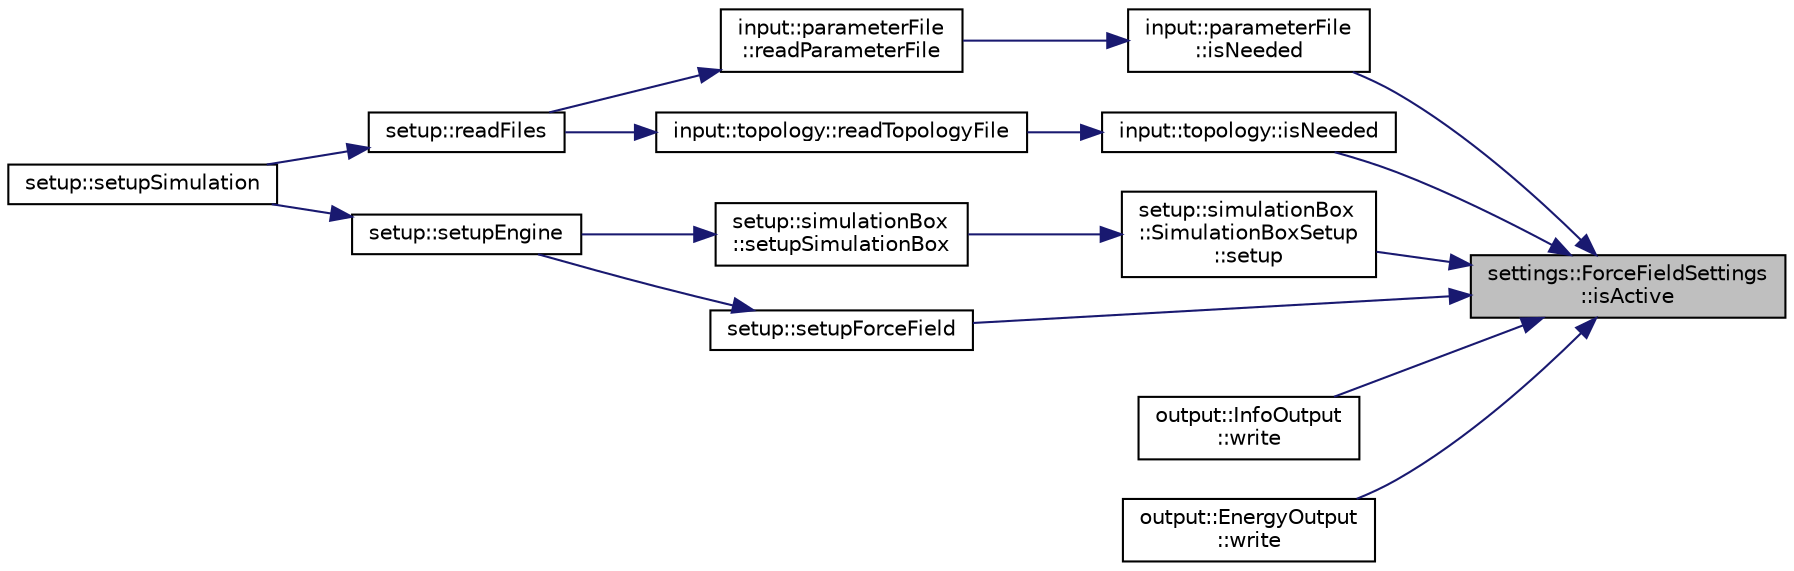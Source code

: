 digraph "settings::ForceFieldSettings::isActive"
{
 // LATEX_PDF_SIZE
  edge [fontname="Helvetica",fontsize="10",labelfontname="Helvetica",labelfontsize="10"];
  node [fontname="Helvetica",fontsize="10",shape=record];
  rankdir="RL";
  Node1 [label="settings::ForceFieldSettings\l::isActive",height=0.2,width=0.4,color="black", fillcolor="grey75", style="filled", fontcolor="black",tooltip=" "];
  Node1 -> Node2 [dir="back",color="midnightblue",fontsize="10",style="solid",fontname="Helvetica"];
  Node2 [label="input::parameterFile\l::isNeeded",height=0.2,width=0.4,color="black", fillcolor="white", style="filled",URL="$namespaceinput_1_1parameterFile.html#a3ff23245dca7ac014a9a1074b0a28909",tooltip="checks if reading topology file is needed"];
  Node2 -> Node3 [dir="back",color="midnightblue",fontsize="10",style="solid",fontname="Helvetica"];
  Node3 [label="input::parameterFile\l::readParameterFile",height=0.2,width=0.4,color="black", fillcolor="white", style="filled",URL="$namespaceinput_1_1parameterFile.html#a5d2d5af39f08ded241b8e74b9ea134f9",tooltip="constructs a ParameterFileReader and reads parameter file"];
  Node3 -> Node4 [dir="back",color="midnightblue",fontsize="10",style="solid",fontname="Helvetica"];
  Node4 [label="setup::readFiles",height=0.2,width=0.4,color="black", fillcolor="white", style="filled",URL="$namespacesetup.html#a18b2d98c1451bfb2c3cfee4f5434f086",tooltip="reads all the files needed for the simulation"];
  Node4 -> Node5 [dir="back",color="midnightblue",fontsize="10",style="solid",fontname="Helvetica"];
  Node5 [label="setup::setupSimulation",height=0.2,width=0.4,color="black", fillcolor="white", style="filled",URL="$namespacesetup.html#a1c000cdfa46aed7d8018017635915ae1",tooltip="setup the engine"];
  Node1 -> Node6 [dir="back",color="midnightblue",fontsize="10",style="solid",fontname="Helvetica"];
  Node6 [label="input::topology::isNeeded",height=0.2,width=0.4,color="black", fillcolor="white", style="filled",URL="$namespaceinput_1_1topology.html#a43f41320ef35784beb5eb524fdf13073",tooltip="checks if reading topology file is needed"];
  Node6 -> Node7 [dir="back",color="midnightblue",fontsize="10",style="solid",fontname="Helvetica"];
  Node7 [label="input::topology::readTopologyFile",height=0.2,width=0.4,color="black", fillcolor="white", style="filled",URL="$namespaceinput_1_1topology.html#a3005eb45cc52d9434274f392fa67c3a9",tooltip="wrapper to construct a TopologyReader and reads topology file"];
  Node7 -> Node4 [dir="back",color="midnightblue",fontsize="10",style="solid",fontname="Helvetica"];
  Node1 -> Node8 [dir="back",color="midnightblue",fontsize="10",style="solid",fontname="Helvetica"];
  Node8 [label="setup::simulationBox\l::SimulationBoxSetup\l::setup",height=0.2,width=0.4,color="black", fillcolor="white", style="filled",URL="$classsetup_1_1simulationBox_1_1SimulationBoxSetup.html#a948550ca78296bf6fb5694bdaf95afdf",tooltip="setup simulation box"];
  Node8 -> Node9 [dir="back",color="midnightblue",fontsize="10",style="solid",fontname="Helvetica"];
  Node9 [label="setup::simulationBox\l::setupSimulationBox",height=0.2,width=0.4,color="black", fillcolor="white", style="filled",URL="$namespacesetup_1_1simulationBox.html#a2cb3fb489992e090325f4af5c42917c2",tooltip="wrapper to create SetupSimulationBox object and call setup"];
  Node9 -> Node10 [dir="back",color="midnightblue",fontsize="10",style="solid",fontname="Helvetica"];
  Node10 [label="setup::setupEngine",height=0.2,width=0.4,color="black", fillcolor="white", style="filled",URL="$namespacesetup.html#aa83171046bbca205b3db6e0cd2dbc4e1",tooltip="setup the engine"];
  Node10 -> Node5 [dir="back",color="midnightblue",fontsize="10",style="solid",fontname="Helvetica"];
  Node1 -> Node11 [dir="back",color="midnightblue",fontsize="10",style="solid",fontname="Helvetica"];
  Node11 [label="setup::setupForceField",height=0.2,width=0.4,color="black", fillcolor="white", style="filled",URL="$namespacesetup.html#a935d2b6a37e60c00306bf5fdfbebc6b9",tooltip="wrapper to construct ForceFieldSetup object and setup the force field"];
  Node11 -> Node10 [dir="back",color="midnightblue",fontsize="10",style="solid",fontname="Helvetica"];
  Node1 -> Node12 [dir="back",color="midnightblue",fontsize="10",style="solid",fontname="Helvetica"];
  Node12 [label="output::InfoOutput\l::write",height=0.2,width=0.4,color="black", fillcolor="white", style="filled",URL="$classoutput_1_1InfoOutput.html#ab71d35dfe2edd77dadb667634023e831",tooltip="write info file"];
  Node1 -> Node13 [dir="back",color="midnightblue",fontsize="10",style="solid",fontname="Helvetica"];
  Node13 [label="output::EnergyOutput\l::write",height=0.2,width=0.4,color="black", fillcolor="white", style="filled",URL="$classoutput_1_1EnergyOutput.html#acb814606245152a99331c429e62da1b1",tooltip="Write the energy output."];
}
